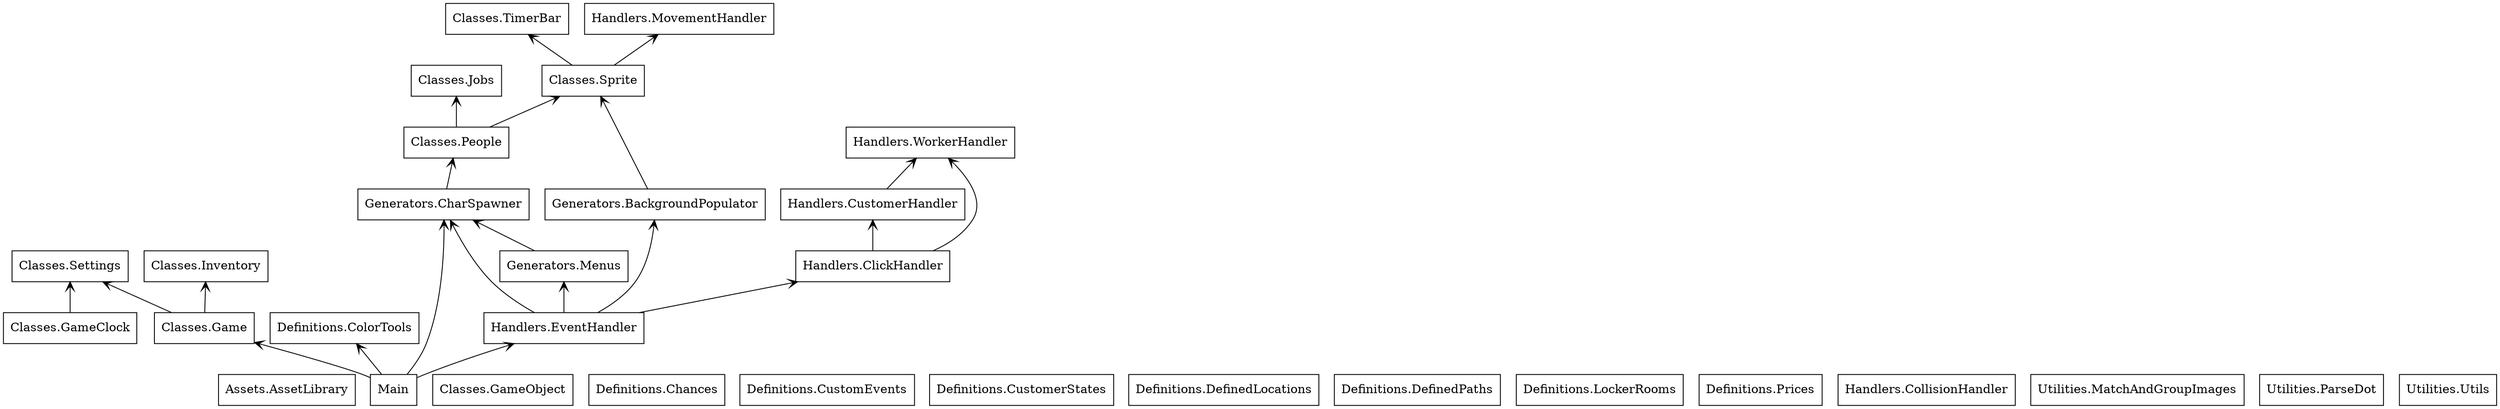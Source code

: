 digraph "packages" {
rankdir=BT
charset="utf-8"
"Assets.AssetLibrary" [color="black", label=<Assets.AssetLibrary>, shape="box", style="solid"];
"Classes.Game" [color="black", label=<Classes.Game>, shape="box", style="solid"];
"Classes.GameClock" [color="black", label=<Classes.GameClock>, shape="box", style="solid"];
"Classes.GameObject" [color="black", label=<Classes.GameObject>, shape="box", style="solid"];
"Classes.Inventory" [color="black", label=<Classes.Inventory>, shape="box", style="solid"];
"Classes.Jobs" [color="black", label=<Classes.Jobs>, shape="box", style="solid"];
"Classes.People" [color="black", label=<Classes.People>, shape="box", style="solid"];
"Classes.Settings" [color="black", label=<Classes.Settings>, shape="box", style="solid"];
"Classes.Sprite" [color="black", label=<Classes.Sprite>, shape="box", style="solid"];
"Classes.TimerBar" [color="black", label=<Classes.TimerBar>, shape="box", style="solid"];
"Definitions.Chances" [color="black", label=<Definitions.Chances>, shape="box", style="solid"];
"Definitions.ColorTools" [color="black", label=<Definitions.ColorTools>, shape="box", style="solid"];
"Definitions.CustomEvents" [color="black", label=<Definitions.CustomEvents>, shape="box", style="solid"];
"Definitions.CustomerStates" [color="black", label=<Definitions.CustomerStates>, shape="box", style="solid"];
"Definitions.DefinedLocations" [color="black", label=<Definitions.DefinedLocations>, shape="box", style="solid"];
"Definitions.DefinedPaths" [color="black", label=<Definitions.DefinedPaths>, shape="box", style="solid"];
"Definitions.LockerRooms" [color="black", label=<Definitions.LockerRooms>, shape="box", style="solid"];
"Definitions.Prices" [color="black", label=<Definitions.Prices>, shape="box", style="solid"];
"Generators.BackgroundPopulator" [color="black", label=<Generators.BackgroundPopulator>, shape="box", style="solid"];
"Generators.CharSpawner" [color="black", label=<Generators.CharSpawner>, shape="box", style="solid"];
"Generators.Menus" [color="black", label=<Generators.Menus>, shape="box", style="solid"];
"Handlers.ClickHandler" [color="black", label=<Handlers.ClickHandler>, shape="box", style="solid"];
"Handlers.CollisionHandler" [color="black", label=<Handlers.CollisionHandler>, shape="box", style="solid"];
"Handlers.CustomerHandler" [color="black", label=<Handlers.CustomerHandler>, shape="box", style="solid"];
"Handlers.EventHandler" [color="black", label=<Handlers.EventHandler>, shape="box", style="solid"];
"Handlers.MovementHandler" [color="black", label=<Handlers.MovementHandler>, shape="box", style="solid"];
"Handlers.WorkerHandler" [color="black", label=<Handlers.WorkerHandler>, shape="box", style="solid"];
"Main" [color="black", label=<Main>, shape="box", style="solid"];
"Utilities.MatchAndGroupImages" [color="black", label=<Utilities.MatchAndGroupImages>, shape="box", style="solid"];
"Utilities.ParseDot" [color="black", label=<Utilities.ParseDot>, shape="box", style="solid"];
"Utilities.Utils" [color="black", label=<Utilities.Utils>, shape="box", style="solid"];
"Classes.Game" -> "Classes.Inventory" [arrowhead="open", arrowtail="none"];
"Classes.Game" -> "Classes.Settings" [arrowhead="open", arrowtail="none"];
"Classes.GameClock" -> "Classes.Settings" [arrowhead="open", arrowtail="none"];
"Classes.People" -> "Classes.Jobs" [arrowhead="open", arrowtail="none"];
"Classes.People" -> "Classes.Sprite" [arrowhead="open", arrowtail="none"];
"Classes.Sprite" -> "Classes.TimerBar" [arrowhead="open", arrowtail="none"];
"Classes.Sprite" -> "Handlers.MovementHandler" [arrowhead="open", arrowtail="none"];
"Generators.BackgroundPopulator" -> "Classes.Sprite" [arrowhead="open", arrowtail="none"];
"Generators.CharSpawner" -> "Classes.People" [arrowhead="open", arrowtail="none"];
"Generators.Menus" -> "Generators.CharSpawner" [arrowhead="open", arrowtail="none"];
"Handlers.ClickHandler" -> "Handlers.CustomerHandler" [arrowhead="open", arrowtail="none"];
"Handlers.ClickHandler" -> "Handlers.WorkerHandler" [arrowhead="open", arrowtail="none"];
"Handlers.CustomerHandler" -> "Handlers.WorkerHandler" [arrowhead="open", arrowtail="none"];
"Handlers.EventHandler" -> "Generators.BackgroundPopulator" [arrowhead="open", arrowtail="none"];
"Handlers.EventHandler" -> "Generators.CharSpawner" [arrowhead="open", arrowtail="none"];
"Handlers.EventHandler" -> "Generators.Menus" [arrowhead="open", arrowtail="none"];
"Handlers.EventHandler" -> "Handlers.ClickHandler" [arrowhead="open", arrowtail="none"];
"Main" -> "Classes.Game" [arrowhead="open", arrowtail="none"];
"Main" -> "Definitions.ColorTools" [arrowhead="open", arrowtail="none"];
"Main" -> "Generators.CharSpawner" [arrowhead="open", arrowtail="none"];
"Main" -> "Handlers.EventHandler" [arrowhead="open", arrowtail="none"];
}
